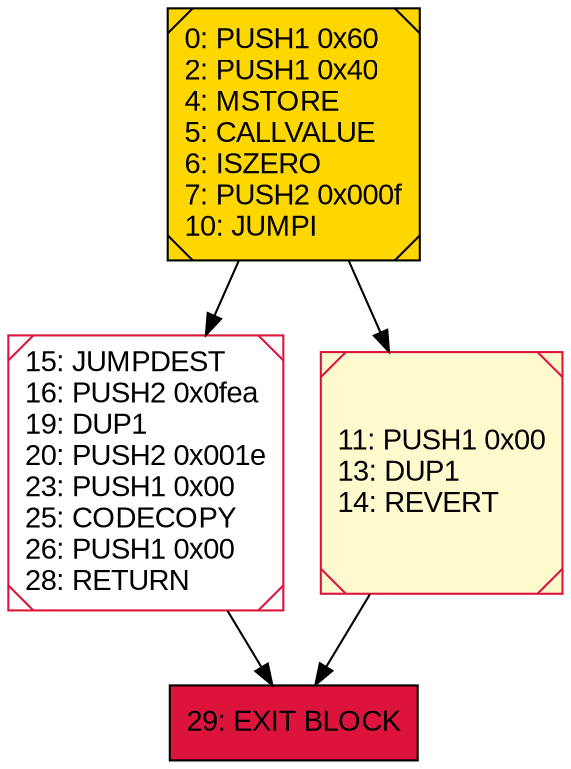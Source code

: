 digraph G {
bgcolor=transparent rankdir=UD;
node [shape=box style=filled color=black fillcolor=white fontname=arial fontcolor=black];
15 [label="15: JUMPDEST\l16: PUSH2 0x0fea\l19: DUP1\l20: PUSH2 0x001e\l23: PUSH1 0x00\l25: CODECOPY\l26: PUSH1 0x00\l28: RETURN\l" shape=Msquare color=crimson ];
0 [label="0: PUSH1 0x60\l2: PUSH1 0x40\l4: MSTORE\l5: CALLVALUE\l6: ISZERO\l7: PUSH2 0x000f\l10: JUMPI\l" fillcolor=lemonchiffon shape=Msquare fillcolor=gold ];
11 [label="11: PUSH1 0x00\l13: DUP1\l14: REVERT\l" fillcolor=lemonchiffon shape=Msquare color=crimson ];
29 [label="29: EXIT BLOCK\l" fillcolor=crimson ];
0 -> 11;
11 -> 29;
0 -> 15;
15 -> 29;
}